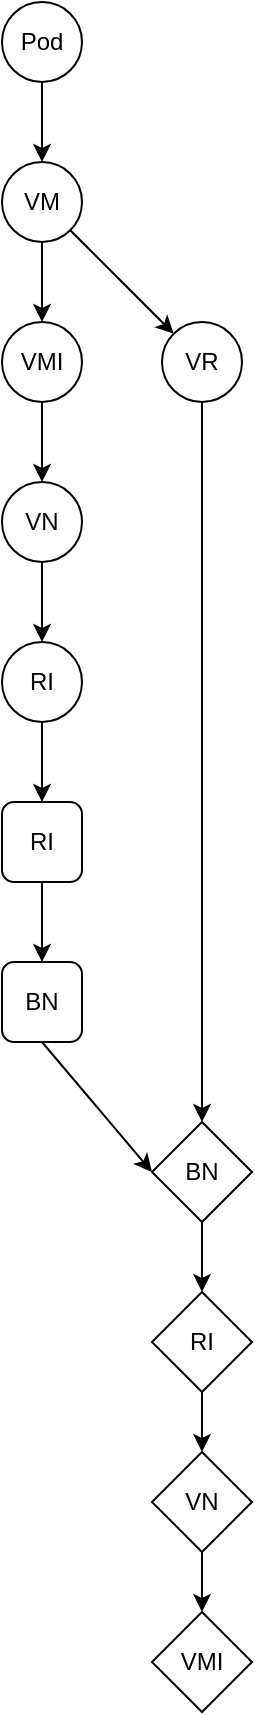 <mxfile version="14.6.13" type="github">
  <diagram id="i1mZCJ5Isd5YJPBxKUrT" name="Page-1">
    <mxGraphModel dx="1323" dy="913" grid="1" gridSize="10" guides="1" tooltips="1" connect="1" arrows="1" fold="1" page="1" pageScale="1" pageWidth="850" pageHeight="1100" math="0" shadow="0">
      <root>
        <mxCell id="0" />
        <mxCell id="1" parent="0" />
        <mxCell id="U_CwTgUkkdKTZ7Cms2mG-44" style="edgeStyle=none;rounded=0;orthogonalLoop=1;jettySize=auto;html=1;exitX=0.5;exitY=1;exitDx=0;exitDy=0;entryX=0.5;entryY=0;entryDx=0;entryDy=0;" edge="1" parent="1" source="U_CwTgUkkdKTZ7Cms2mG-27" target="U_CwTgUkkdKTZ7Cms2mG-28">
          <mxGeometry relative="1" as="geometry" />
        </mxCell>
        <mxCell id="U_CwTgUkkdKTZ7Cms2mG-27" value="Pod" style="ellipse;whiteSpace=wrap;html=1;aspect=fixed;" vertex="1" parent="1">
          <mxGeometry x="100" y="40" width="40" height="40" as="geometry" />
        </mxCell>
        <mxCell id="U_CwTgUkkdKTZ7Cms2mG-46" style="edgeStyle=none;rounded=0;orthogonalLoop=1;jettySize=auto;html=1;exitX=0.5;exitY=1;exitDx=0;exitDy=0;entryX=0.5;entryY=0;entryDx=0;entryDy=0;" edge="1" parent="1" source="U_CwTgUkkdKTZ7Cms2mG-28" target="U_CwTgUkkdKTZ7Cms2mG-29">
          <mxGeometry relative="1" as="geometry" />
        </mxCell>
        <mxCell id="U_CwTgUkkdKTZ7Cms2mG-28" value="VM" style="ellipse;whiteSpace=wrap;html=1;aspect=fixed;" vertex="1" parent="1">
          <mxGeometry x="100" y="120" width="40" height="40" as="geometry" />
        </mxCell>
        <mxCell id="U_CwTgUkkdKTZ7Cms2mG-47" style="edgeStyle=none;rounded=0;orthogonalLoop=1;jettySize=auto;html=1;entryX=0.5;entryY=0;entryDx=0;entryDy=0;" edge="1" parent="1" source="U_CwTgUkkdKTZ7Cms2mG-29" target="U_CwTgUkkdKTZ7Cms2mG-30">
          <mxGeometry relative="1" as="geometry" />
        </mxCell>
        <mxCell id="U_CwTgUkkdKTZ7Cms2mG-29" value="VMI" style="ellipse;whiteSpace=wrap;html=1;aspect=fixed;" vertex="1" parent="1">
          <mxGeometry x="100" y="200" width="40" height="40" as="geometry" />
        </mxCell>
        <mxCell id="U_CwTgUkkdKTZ7Cms2mG-48" style="edgeStyle=none;rounded=0;orthogonalLoop=1;jettySize=auto;html=1;exitX=0.5;exitY=1;exitDx=0;exitDy=0;entryX=0.5;entryY=0;entryDx=0;entryDy=0;" edge="1" parent="1" source="U_CwTgUkkdKTZ7Cms2mG-30" target="U_CwTgUkkdKTZ7Cms2mG-31">
          <mxGeometry relative="1" as="geometry" />
        </mxCell>
        <mxCell id="U_CwTgUkkdKTZ7Cms2mG-30" value="VN" style="ellipse;whiteSpace=wrap;html=1;aspect=fixed;" vertex="1" parent="1">
          <mxGeometry x="100" y="280" width="40" height="40" as="geometry" />
        </mxCell>
        <mxCell id="U_CwTgUkkdKTZ7Cms2mG-49" style="edgeStyle=none;rounded=0;orthogonalLoop=1;jettySize=auto;html=1;exitX=0.5;exitY=1;exitDx=0;exitDy=0;entryX=0.5;entryY=0;entryDx=0;entryDy=0;" edge="1" parent="1" source="U_CwTgUkkdKTZ7Cms2mG-31" target="U_CwTgUkkdKTZ7Cms2mG-32">
          <mxGeometry relative="1" as="geometry" />
        </mxCell>
        <mxCell id="U_CwTgUkkdKTZ7Cms2mG-31" value="RI" style="ellipse;whiteSpace=wrap;html=1;aspect=fixed;" vertex="1" parent="1">
          <mxGeometry x="100" y="360" width="40" height="40" as="geometry" />
        </mxCell>
        <mxCell id="U_CwTgUkkdKTZ7Cms2mG-50" style="edgeStyle=none;rounded=0;orthogonalLoop=1;jettySize=auto;html=1;exitX=0.5;exitY=1;exitDx=0;exitDy=0;entryX=0.5;entryY=0;entryDx=0;entryDy=0;" edge="1" parent="1" source="U_CwTgUkkdKTZ7Cms2mG-32" target="U_CwTgUkkdKTZ7Cms2mG-33">
          <mxGeometry relative="1" as="geometry" />
        </mxCell>
        <mxCell id="U_CwTgUkkdKTZ7Cms2mG-32" value="RI" style="rounded=1;whiteSpace=wrap;html=1;" vertex="1" parent="1">
          <mxGeometry x="100" y="440" width="40" height="40" as="geometry" />
        </mxCell>
        <mxCell id="U_CwTgUkkdKTZ7Cms2mG-54" style="edgeStyle=none;rounded=0;orthogonalLoop=1;jettySize=auto;html=1;exitX=0.5;exitY=1;exitDx=0;exitDy=0;entryX=0;entryY=0.5;entryDx=0;entryDy=0;" edge="1" parent="1" source="U_CwTgUkkdKTZ7Cms2mG-33" target="U_CwTgUkkdKTZ7Cms2mG-43">
          <mxGeometry relative="1" as="geometry" />
        </mxCell>
        <mxCell id="U_CwTgUkkdKTZ7Cms2mG-33" value="BN" style="rounded=1;whiteSpace=wrap;html=1;" vertex="1" parent="1">
          <mxGeometry x="100" y="520" width="40" height="40" as="geometry" />
        </mxCell>
        <mxCell id="U_CwTgUkkdKTZ7Cms2mG-56" style="edgeStyle=none;rounded=0;orthogonalLoop=1;jettySize=auto;html=1;exitX=0.5;exitY=1;exitDx=0;exitDy=0;entryX=0.5;entryY=0;entryDx=0;entryDy=0;" edge="1" parent="1" source="U_CwTgUkkdKTZ7Cms2mG-34" target="U_CwTgUkkdKTZ7Cms2mG-35">
          <mxGeometry relative="1" as="geometry" />
        </mxCell>
        <mxCell id="U_CwTgUkkdKTZ7Cms2mG-34" value="RI" style="rhombus;whiteSpace=wrap;html=1;" vertex="1" parent="1">
          <mxGeometry x="175" y="685" width="50" height="50" as="geometry" />
        </mxCell>
        <mxCell id="U_CwTgUkkdKTZ7Cms2mG-57" style="edgeStyle=none;rounded=0;orthogonalLoop=1;jettySize=auto;html=1;exitX=0.5;exitY=1;exitDx=0;exitDy=0;entryX=0.5;entryY=0;entryDx=0;entryDy=0;" edge="1" parent="1" source="U_CwTgUkkdKTZ7Cms2mG-35" target="U_CwTgUkkdKTZ7Cms2mG-36">
          <mxGeometry relative="1" as="geometry" />
        </mxCell>
        <mxCell id="U_CwTgUkkdKTZ7Cms2mG-35" value="VN" style="rhombus;whiteSpace=wrap;html=1;" vertex="1" parent="1">
          <mxGeometry x="175" y="765" width="50" height="50" as="geometry" />
        </mxCell>
        <mxCell id="U_CwTgUkkdKTZ7Cms2mG-36" value="VMI" style="rhombus;whiteSpace=wrap;html=1;" vertex="1" parent="1">
          <mxGeometry x="175" y="845" width="50" height="50" as="geometry" />
        </mxCell>
        <mxCell id="U_CwTgUkkdKTZ7Cms2mG-51" style="edgeStyle=none;rounded=0;orthogonalLoop=1;jettySize=auto;html=1;exitX=1;exitY=1;exitDx=0;exitDy=0;entryX=0;entryY=0;entryDx=0;entryDy=0;" edge="1" parent="1" source="U_CwTgUkkdKTZ7Cms2mG-28" target="U_CwTgUkkdKTZ7Cms2mG-41">
          <mxGeometry relative="1" as="geometry">
            <mxPoint x="200" y="160" as="sourcePoint" />
          </mxGeometry>
        </mxCell>
        <mxCell id="U_CwTgUkkdKTZ7Cms2mG-52" style="edgeStyle=none;rounded=0;orthogonalLoop=1;jettySize=auto;html=1;exitX=0.5;exitY=1;exitDx=0;exitDy=0;entryX=0.5;entryY=0;entryDx=0;entryDy=0;" edge="1" parent="1" source="U_CwTgUkkdKTZ7Cms2mG-41" target="U_CwTgUkkdKTZ7Cms2mG-43">
          <mxGeometry relative="1" as="geometry" />
        </mxCell>
        <mxCell id="U_CwTgUkkdKTZ7Cms2mG-41" value="VR" style="ellipse;whiteSpace=wrap;html=1;aspect=fixed;" vertex="1" parent="1">
          <mxGeometry x="180" y="200" width="40" height="40" as="geometry" />
        </mxCell>
        <mxCell id="U_CwTgUkkdKTZ7Cms2mG-55" style="edgeStyle=none;rounded=0;orthogonalLoop=1;jettySize=auto;html=1;exitX=0.5;exitY=1;exitDx=0;exitDy=0;entryX=0.5;entryY=0;entryDx=0;entryDy=0;" edge="1" parent="1" source="U_CwTgUkkdKTZ7Cms2mG-43" target="U_CwTgUkkdKTZ7Cms2mG-34">
          <mxGeometry relative="1" as="geometry" />
        </mxCell>
        <mxCell id="U_CwTgUkkdKTZ7Cms2mG-43" value="BN" style="rhombus;whiteSpace=wrap;html=1;" vertex="1" parent="1">
          <mxGeometry x="175" y="600" width="50" height="50" as="geometry" />
        </mxCell>
      </root>
    </mxGraphModel>
  </diagram>
</mxfile>
